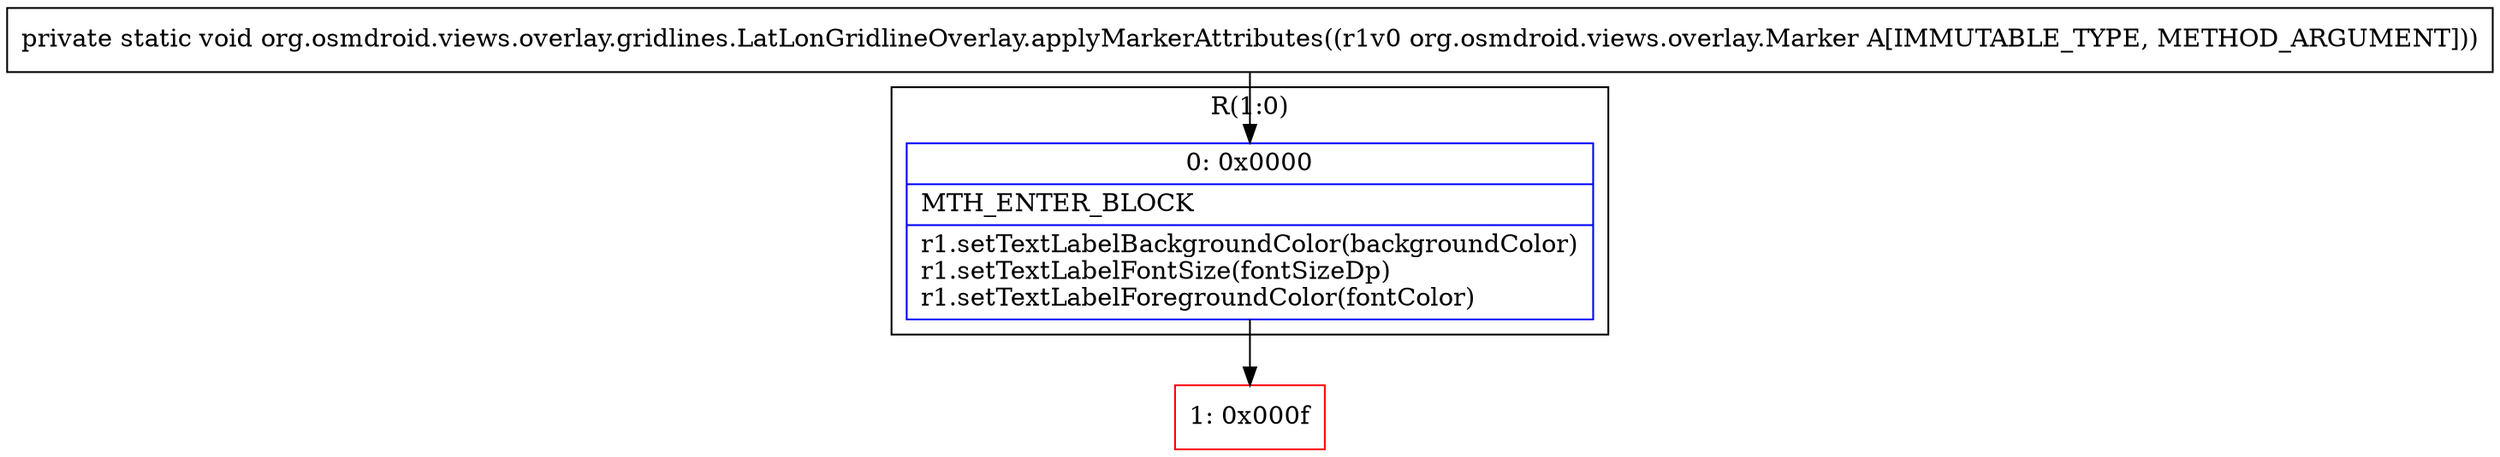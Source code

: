 digraph "CFG fororg.osmdroid.views.overlay.gridlines.LatLonGridlineOverlay.applyMarkerAttributes(Lorg\/osmdroid\/views\/overlay\/Marker;)V" {
subgraph cluster_Region_293527332 {
label = "R(1:0)";
node [shape=record,color=blue];
Node_0 [shape=record,label="{0\:\ 0x0000|MTH_ENTER_BLOCK\l|r1.setTextLabelBackgroundColor(backgroundColor)\lr1.setTextLabelFontSize(fontSizeDp)\lr1.setTextLabelForegroundColor(fontColor)\l}"];
}
Node_1 [shape=record,color=red,label="{1\:\ 0x000f}"];
MethodNode[shape=record,label="{private static void org.osmdroid.views.overlay.gridlines.LatLonGridlineOverlay.applyMarkerAttributes((r1v0 org.osmdroid.views.overlay.Marker A[IMMUTABLE_TYPE, METHOD_ARGUMENT])) }"];
MethodNode -> Node_0;
Node_0 -> Node_1;
}

